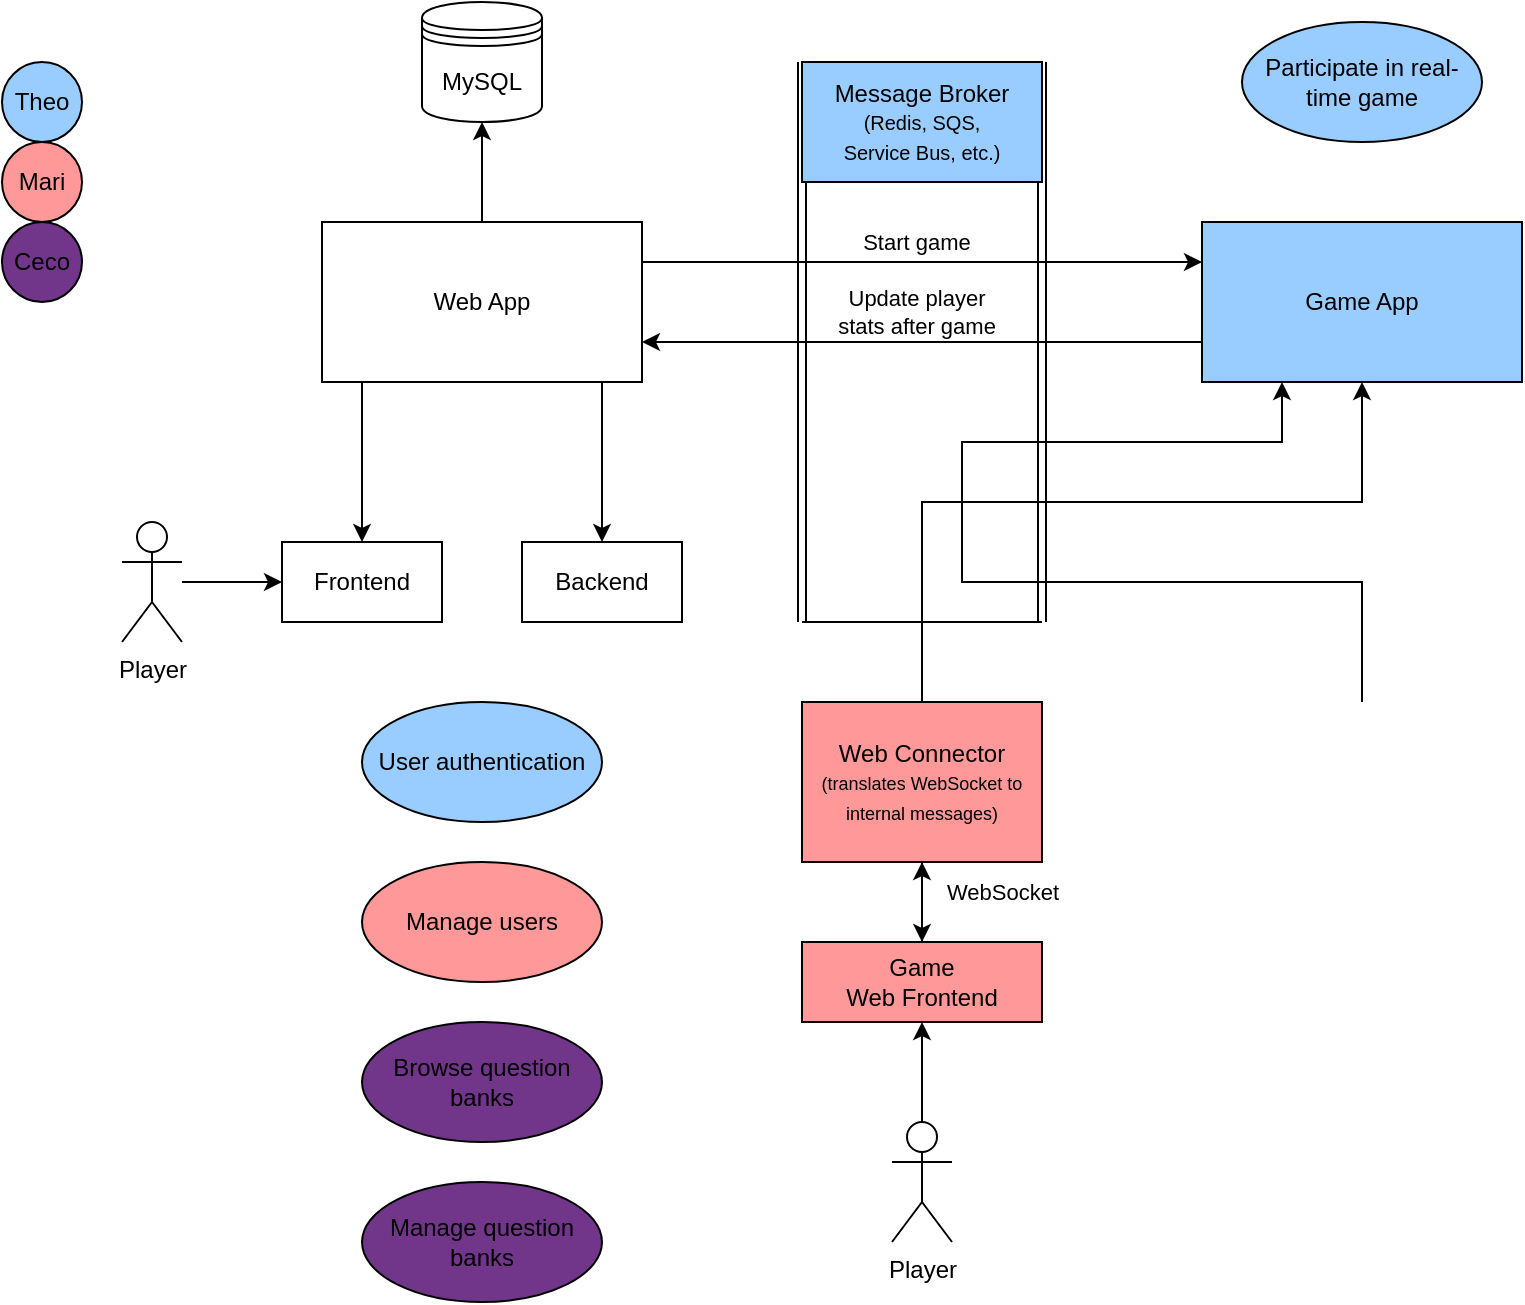 <mxfile version="23.1.2" type="device" pages="3">
  <diagram name="Architecture" id="CKOwGVDVk4OWQvsBjlr9">
    <mxGraphModel dx="1423" dy="630" grid="1" gridSize="10" guides="1" tooltips="1" connect="1" arrows="1" fold="1" page="1" pageScale="1" pageWidth="850" pageHeight="1100" math="0" shadow="0">
      <root>
        <mxCell id="0" />
        <mxCell id="1" parent="0" />
        <mxCell id="V2XP5RtjtoZQ21mpzTwn-7" style="edgeStyle=orthogonalEdgeStyle;rounded=0;orthogonalLoop=1;jettySize=auto;html=1;exitX=0.25;exitY=1;exitDx=0;exitDy=0;entryX=0.5;entryY=0;entryDx=0;entryDy=0;" parent="1" source="V2XP5RtjtoZQ21mpzTwn-3" target="V2XP5RtjtoZQ21mpzTwn-5" edge="1">
          <mxGeometry relative="1" as="geometry">
            <Array as="points">
              <mxPoint x="220" y="200" />
            </Array>
          </mxGeometry>
        </mxCell>
        <mxCell id="V2XP5RtjtoZQ21mpzTwn-8" style="edgeStyle=orthogonalEdgeStyle;rounded=0;orthogonalLoop=1;jettySize=auto;html=1;exitX=0.75;exitY=1;exitDx=0;exitDy=0;entryX=0.5;entryY=0;entryDx=0;entryDy=0;" parent="1" source="V2XP5RtjtoZQ21mpzTwn-3" target="V2XP5RtjtoZQ21mpzTwn-6" edge="1">
          <mxGeometry relative="1" as="geometry">
            <Array as="points">
              <mxPoint x="340" y="200" />
            </Array>
          </mxGeometry>
        </mxCell>
        <mxCell id="V2XP5RtjtoZQ21mpzTwn-10" style="edgeStyle=orthogonalEdgeStyle;rounded=0;orthogonalLoop=1;jettySize=auto;html=1;exitX=0.5;exitY=0;exitDx=0;exitDy=0;entryX=0.5;entryY=1;entryDx=0;entryDy=0;" parent="1" source="V2XP5RtjtoZQ21mpzTwn-3" target="V2XP5RtjtoZQ21mpzTwn-9" edge="1">
          <mxGeometry relative="1" as="geometry" />
        </mxCell>
        <mxCell id="V2XP5RtjtoZQ21mpzTwn-20" style="edgeStyle=orthogonalEdgeStyle;rounded=0;orthogonalLoop=1;jettySize=auto;html=1;exitX=1;exitY=0.25;exitDx=0;exitDy=0;entryX=0;entryY=0.25;entryDx=0;entryDy=0;" parent="1" source="V2XP5RtjtoZQ21mpzTwn-3" target="V2XP5RtjtoZQ21mpzTwn-4" edge="1">
          <mxGeometry relative="1" as="geometry" />
        </mxCell>
        <mxCell id="V2XP5RtjtoZQ21mpzTwn-22" value="Start game" style="edgeLabel;html=1;align=center;verticalAlign=middle;resizable=0;points=[];" parent="V2XP5RtjtoZQ21mpzTwn-20" vertex="1" connectable="0">
          <mxGeometry x="-0.189" relative="1" as="geometry">
            <mxPoint x="23" y="-10" as="offset" />
          </mxGeometry>
        </mxCell>
        <mxCell id="V2XP5RtjtoZQ21mpzTwn-3" value="Web App" style="rounded=0;whiteSpace=wrap;html=1;" parent="1" vertex="1">
          <mxGeometry x="200" y="120" width="160" height="80" as="geometry" />
        </mxCell>
        <mxCell id="V2XP5RtjtoZQ21mpzTwn-23" style="edgeStyle=orthogonalEdgeStyle;rounded=0;orthogonalLoop=1;jettySize=auto;html=1;exitX=0;exitY=0.75;exitDx=0;exitDy=0;entryX=1;entryY=0.75;entryDx=0;entryDy=0;" parent="1" source="V2XP5RtjtoZQ21mpzTwn-4" target="V2XP5RtjtoZQ21mpzTwn-3" edge="1">
          <mxGeometry relative="1" as="geometry" />
        </mxCell>
        <mxCell id="V2XP5RtjtoZQ21mpzTwn-24" value="Update player&lt;br&gt;stats after game" style="edgeLabel;html=1;align=center;verticalAlign=middle;resizable=0;points=[];" parent="V2XP5RtjtoZQ21mpzTwn-23" vertex="1" connectable="0">
          <mxGeometry x="0.133" y="-3" relative="1" as="geometry">
            <mxPoint x="15" y="-12" as="offset" />
          </mxGeometry>
        </mxCell>
        <mxCell id="V2XP5RtjtoZQ21mpzTwn-4" value="Game App" style="rounded=0;whiteSpace=wrap;html=1;fillColor=#99CCFF;" parent="1" vertex="1">
          <mxGeometry x="640" y="120" width="160" height="80" as="geometry" />
        </mxCell>
        <mxCell id="V2XP5RtjtoZQ21mpzTwn-5" value="Frontend" style="rounded=0;whiteSpace=wrap;html=1;" parent="1" vertex="1">
          <mxGeometry x="180" y="280" width="80" height="40" as="geometry" />
        </mxCell>
        <mxCell id="V2XP5RtjtoZQ21mpzTwn-6" value="Backend" style="rounded=0;whiteSpace=wrap;html=1;" parent="1" vertex="1">
          <mxGeometry x="300" y="280" width="80" height="40" as="geometry" />
        </mxCell>
        <mxCell id="V2XP5RtjtoZQ21mpzTwn-9" value="MySQL" style="shape=datastore;whiteSpace=wrap;html=1;" parent="1" vertex="1">
          <mxGeometry x="250" y="10" width="60" height="60" as="geometry" />
        </mxCell>
        <mxCell id="V2XP5RtjtoZQ21mpzTwn-11" value="User authentication" style="ellipse;whiteSpace=wrap;html=1;fillColor=#99CCFF;" parent="1" vertex="1">
          <mxGeometry x="220" y="360" width="120" height="60" as="geometry" />
        </mxCell>
        <mxCell id="V2XP5RtjtoZQ21mpzTwn-12" value="Manage users" style="ellipse;whiteSpace=wrap;html=1;fillColor=#FF9999;" parent="1" vertex="1">
          <mxGeometry x="220" y="440" width="120" height="60" as="geometry" />
        </mxCell>
        <mxCell id="V2XP5RtjtoZQ21mpzTwn-13" value="Manage question banks" style="ellipse;whiteSpace=wrap;html=1;fillColor=#71368A;" parent="1" vertex="1">
          <mxGeometry x="220" y="600" width="120" height="60" as="geometry" />
        </mxCell>
        <mxCell id="V2XP5RtjtoZQ21mpzTwn-14" value="Browse question banks" style="ellipse;whiteSpace=wrap;html=1;fillColor=#71368A;" parent="1" vertex="1">
          <mxGeometry x="220" y="520" width="120" height="60" as="geometry" />
        </mxCell>
        <mxCell id="V2XP5RtjtoZQ21mpzTwn-17" value="Participate in real-time game" style="ellipse;whiteSpace=wrap;html=1;fillColor=#99CCFF;" parent="1" vertex="1">
          <mxGeometry x="660" y="20" width="120" height="60" as="geometry" />
        </mxCell>
        <mxCell id="V2XP5RtjtoZQ21mpzTwn-25" value="" style="shape=link;html=1;rounded=0;" parent="1" edge="1">
          <mxGeometry width="100" relative="1" as="geometry">
            <mxPoint x="440" y="320" as="sourcePoint" />
            <mxPoint x="440" y="40" as="targetPoint" />
          </mxGeometry>
        </mxCell>
        <mxCell id="V2XP5RtjtoZQ21mpzTwn-26" value="" style="shape=link;html=1;rounded=0;" parent="1" edge="1">
          <mxGeometry width="100" relative="1" as="geometry">
            <mxPoint x="560" y="320" as="sourcePoint" />
            <mxPoint x="560" y="40" as="targetPoint" />
          </mxGeometry>
        </mxCell>
        <mxCell id="V2XP5RtjtoZQ21mpzTwn-27" value="Message Broker&lt;br&gt;&lt;font style=&quot;font-size: 10px;&quot;&gt;(Redis, SQS,&lt;br&gt;Service Bus, etc.)&lt;/font&gt;" style="rounded=0;whiteSpace=wrap;html=1;fillColor=#99CCFF;" parent="1" vertex="1">
          <mxGeometry x="440" y="40" width="120" height="60" as="geometry" />
        </mxCell>
        <mxCell id="V2XP5RtjtoZQ21mpzTwn-28" value="" style="endArrow=none;html=1;rounded=0;" parent="1" edge="1">
          <mxGeometry width="50" height="50" relative="1" as="geometry">
            <mxPoint x="440" y="320" as="sourcePoint" />
            <mxPoint x="560" y="320" as="targetPoint" />
          </mxGeometry>
        </mxCell>
        <mxCell id="V2XP5RtjtoZQ21mpzTwn-31" style="edgeStyle=orthogonalEdgeStyle;rounded=0;orthogonalLoop=1;jettySize=auto;html=1;exitX=0.5;exitY=0;exitDx=0;exitDy=0;entryX=0.5;entryY=1;entryDx=0;entryDy=0;" parent="1" source="V2XP5RtjtoZQ21mpzTwn-29" target="V2XP5RtjtoZQ21mpzTwn-30" edge="1">
          <mxGeometry relative="1" as="geometry" />
        </mxCell>
        <mxCell id="V2XP5RtjtoZQ21mpzTwn-29" value="Game&lt;br&gt;Web Frontend" style="rounded=0;whiteSpace=wrap;html=1;fillColor=#FF9999;" parent="1" vertex="1">
          <mxGeometry x="440" y="480" width="120" height="40" as="geometry" />
        </mxCell>
        <mxCell id="V2XP5RtjtoZQ21mpzTwn-32" style="edgeStyle=orthogonalEdgeStyle;rounded=0;orthogonalLoop=1;jettySize=auto;html=1;exitX=0.5;exitY=1;exitDx=0;exitDy=0;entryX=0.5;entryY=0;entryDx=0;entryDy=0;" parent="1" source="V2XP5RtjtoZQ21mpzTwn-30" target="V2XP5RtjtoZQ21mpzTwn-29" edge="1">
          <mxGeometry relative="1" as="geometry" />
        </mxCell>
        <mxCell id="V2XP5RtjtoZQ21mpzTwn-33" value="WebSocket" style="edgeLabel;html=1;align=center;verticalAlign=middle;resizable=0;points=[];" parent="V2XP5RtjtoZQ21mpzTwn-32" vertex="1" connectable="0">
          <mxGeometry x="0.233" y="2" relative="1" as="geometry">
            <mxPoint x="38" y="-10" as="offset" />
          </mxGeometry>
        </mxCell>
        <mxCell id="V2XP5RtjtoZQ21mpzTwn-34" style="edgeStyle=orthogonalEdgeStyle;rounded=0;orthogonalLoop=1;jettySize=auto;html=1;exitX=0.5;exitY=0;exitDx=0;exitDy=0;entryX=0.5;entryY=1;entryDx=0;entryDy=0;" parent="1" source="V2XP5RtjtoZQ21mpzTwn-30" target="V2XP5RtjtoZQ21mpzTwn-4" edge="1">
          <mxGeometry relative="1" as="geometry">
            <Array as="points">
              <mxPoint x="500" y="260" />
              <mxPoint x="720" y="260" />
            </Array>
          </mxGeometry>
        </mxCell>
        <mxCell id="V2XP5RtjtoZQ21mpzTwn-30" value="Web Connector&lt;br&gt;&lt;font style=&quot;font-size: 9px;&quot;&gt;(translates WebSocket to internal messages)&lt;/font&gt;" style="rounded=0;whiteSpace=wrap;html=1;fillColor=#FF9999;" parent="1" vertex="1">
          <mxGeometry x="440" y="360" width="120" height="80" as="geometry" />
        </mxCell>
        <mxCell id="V2XP5RtjtoZQ21mpzTwn-54" style="edgeStyle=orthogonalEdgeStyle;rounded=0;orthogonalLoop=1;jettySize=auto;html=1;exitX=0.5;exitY=0;exitDx=0;exitDy=0;entryX=0.25;entryY=1;entryDx=0;entryDy=0;" parent="1" target="V2XP5RtjtoZQ21mpzTwn-4" edge="1">
          <mxGeometry relative="1" as="geometry">
            <Array as="points">
              <mxPoint x="720" y="300" />
              <mxPoint x="520" y="300" />
              <mxPoint x="520" y="230" />
              <mxPoint x="680" y="230" />
            </Array>
            <mxPoint x="720" y="360" as="sourcePoint" />
          </mxGeometry>
        </mxCell>
        <mxCell id="V2XP5RtjtoZQ21mpzTwn-44" style="edgeStyle=orthogonalEdgeStyle;rounded=0;orthogonalLoop=1;jettySize=auto;html=1;entryX=0;entryY=0.5;entryDx=0;entryDy=0;" parent="1" source="V2XP5RtjtoZQ21mpzTwn-37" target="V2XP5RtjtoZQ21mpzTwn-5" edge="1">
          <mxGeometry relative="1" as="geometry" />
        </mxCell>
        <mxCell id="V2XP5RtjtoZQ21mpzTwn-37" value="Player" style="shape=umlActor;verticalLabelPosition=bottom;verticalAlign=top;html=1;outlineConnect=0;" parent="1" vertex="1">
          <mxGeometry x="100" y="270" width="30" height="60" as="geometry" />
        </mxCell>
        <mxCell id="V2XP5RtjtoZQ21mpzTwn-49" style="edgeStyle=orthogonalEdgeStyle;rounded=0;orthogonalLoop=1;jettySize=auto;html=1;entryX=0.5;entryY=1;entryDx=0;entryDy=0;" parent="1" source="V2XP5RtjtoZQ21mpzTwn-45" target="V2XP5RtjtoZQ21mpzTwn-29" edge="1">
          <mxGeometry relative="1" as="geometry" />
        </mxCell>
        <mxCell id="V2XP5RtjtoZQ21mpzTwn-45" value="Player" style="shape=umlActor;verticalLabelPosition=bottom;verticalAlign=top;html=1;outlineConnect=0;" parent="1" vertex="1">
          <mxGeometry x="485" y="570" width="30" height="60" as="geometry" />
        </mxCell>
        <mxCell id="iza-3mviySzvo1zXxwD4-1" value="Theo" style="ellipse;whiteSpace=wrap;html=1;aspect=fixed;fillColor=#99CCFF;" parent="1" vertex="1">
          <mxGeometry x="40" y="40" width="40" height="40" as="geometry" />
        </mxCell>
        <mxCell id="iza-3mviySzvo1zXxwD4-2" value="Mari" style="ellipse;whiteSpace=wrap;html=1;aspect=fixed;fillColor=#FF9999;" parent="1" vertex="1">
          <mxGeometry x="40" y="80" width="40" height="40" as="geometry" />
        </mxCell>
        <mxCell id="iza-3mviySzvo1zXxwD4-3" value="Ceco" style="ellipse;whiteSpace=wrap;html=1;aspect=fixed;fillColor=#71368A;" parent="1" vertex="1">
          <mxGeometry x="40" y="120" width="40" height="40" as="geometry" />
        </mxCell>
      </root>
    </mxGraphModel>
  </diagram>
  <diagram name="Architecture (Plain)" id="DcWm70zQJjJA3R4WxK5D">
    <mxGraphModel dx="1423" dy="630" grid="1" gridSize="10" guides="1" tooltips="1" connect="1" arrows="1" fold="1" page="1" pageScale="1" pageWidth="850" pageHeight="1100" math="0" shadow="0">
      <root>
        <mxCell id="gY20yJPELoPJgGHhR3iF-0" />
        <mxCell id="gY20yJPELoPJgGHhR3iF-1" parent="gY20yJPELoPJgGHhR3iF-0" />
        <mxCell id="gY20yJPELoPJgGHhR3iF-2" style="edgeStyle=orthogonalEdgeStyle;rounded=0;orthogonalLoop=1;jettySize=auto;html=1;exitX=0.25;exitY=1;exitDx=0;exitDy=0;entryX=0.5;entryY=0;entryDx=0;entryDy=0;" edge="1" parent="gY20yJPELoPJgGHhR3iF-1" target="gY20yJPELoPJgGHhR3iF-11">
          <mxGeometry relative="1" as="geometry">
            <Array as="points">
              <mxPoint x="180" y="200" />
            </Array>
            <mxPoint x="140" y="200" as="sourcePoint" />
          </mxGeometry>
        </mxCell>
        <mxCell id="gY20yJPELoPJgGHhR3iF-3" style="edgeStyle=orthogonalEdgeStyle;rounded=0;orthogonalLoop=1;jettySize=auto;html=1;exitX=0.75;exitY=1;exitDx=0;exitDy=0;entryX=0.5;entryY=0;entryDx=0;entryDy=0;" edge="1" parent="gY20yJPELoPJgGHhR3iF-1" target="gY20yJPELoPJgGHhR3iF-12">
          <mxGeometry relative="1" as="geometry">
            <Array as="points">
              <mxPoint x="300" y="200" />
            </Array>
            <mxPoint x="260" y="200" as="sourcePoint" />
          </mxGeometry>
        </mxCell>
        <mxCell id="gY20yJPELoPJgGHhR3iF-4" style="edgeStyle=orthogonalEdgeStyle;rounded=0;orthogonalLoop=1;jettySize=auto;html=1;exitX=0.5;exitY=0;exitDx=0;exitDy=0;entryX=0.5;entryY=1;entryDx=0;entryDy=0;" edge="1" parent="gY20yJPELoPJgGHhR3iF-1" source="gY20yJPELoPJgGHhR3iF-7" target="gY20yJPELoPJgGHhR3iF-13">
          <mxGeometry relative="1" as="geometry" />
        </mxCell>
        <mxCell id="gY20yJPELoPJgGHhR3iF-5" style="edgeStyle=orthogonalEdgeStyle;rounded=0;orthogonalLoop=1;jettySize=auto;html=1;exitX=1;exitY=0.25;exitDx=0;exitDy=0;entryX=0;entryY=0.25;entryDx=0;entryDy=0;" edge="1" parent="gY20yJPELoPJgGHhR3iF-1" source="gY20yJPELoPJgGHhR3iF-7" target="gY20yJPELoPJgGHhR3iF-10">
          <mxGeometry relative="1" as="geometry">
            <Array as="points">
              <mxPoint x="490" y="125" />
              <mxPoint x="490" y="140" />
            </Array>
          </mxGeometry>
        </mxCell>
        <mxCell id="gY20yJPELoPJgGHhR3iF-6" value="Start game" style="edgeLabel;html=1;align=center;verticalAlign=middle;resizable=0;points=[];" vertex="1" connectable="0" parent="gY20yJPELoPJgGHhR3iF-5">
          <mxGeometry x="-0.189" relative="1" as="geometry">
            <mxPoint x="23" y="-10" as="offset" />
          </mxGeometry>
        </mxCell>
        <mxCell id="gY20yJPELoPJgGHhR3iF-7" value="&amp;nbsp; Web App" style="rounded=0;whiteSpace=wrap;html=1;align=left;" vertex="1" parent="gY20yJPELoPJgGHhR3iF-1">
          <mxGeometry x="120" y="100" width="240" height="100" as="geometry" />
        </mxCell>
        <mxCell id="gY20yJPELoPJgGHhR3iF-8" style="edgeStyle=orthogonalEdgeStyle;rounded=0;orthogonalLoop=1;jettySize=auto;html=1;exitX=0;exitY=0.75;exitDx=0;exitDy=0;entryX=1;entryY=0.5;entryDx=0;entryDy=0;" edge="1" parent="gY20yJPELoPJgGHhR3iF-1" source="gY20yJPELoPJgGHhR3iF-10" target="gY20yJPELoPJgGHhR3iF-7">
          <mxGeometry relative="1" as="geometry">
            <Array as="points">
              <mxPoint x="490" y="180" />
              <mxPoint x="490" y="150" />
            </Array>
          </mxGeometry>
        </mxCell>
        <mxCell id="gY20yJPELoPJgGHhR3iF-9" value="Update player&lt;br&gt;stats after game" style="edgeLabel;html=1;align=center;verticalAlign=middle;resizable=0;points=[];" vertex="1" connectable="0" parent="gY20yJPELoPJgGHhR3iF-8">
          <mxGeometry x="0.133" y="-3" relative="1" as="geometry">
            <mxPoint x="27" y="53" as="offset" />
          </mxGeometry>
        </mxCell>
        <mxCell id="gY20yJPELoPJgGHhR3iF-10" value="Game App" style="rounded=0;whiteSpace=wrap;html=1;fillColor=default;" vertex="1" parent="gY20yJPELoPJgGHhR3iF-1">
          <mxGeometry x="590" y="120" width="160" height="80" as="geometry" />
        </mxCell>
        <mxCell id="gY20yJPELoPJgGHhR3iF-11" value="Frontend" style="rounded=0;whiteSpace=wrap;html=1;" vertex="1" parent="gY20yJPELoPJgGHhR3iF-1">
          <mxGeometry x="140" y="250" width="80" height="40" as="geometry" />
        </mxCell>
        <mxCell id="gY20yJPELoPJgGHhR3iF-12" value="Backend" style="rounded=0;whiteSpace=wrap;html=1;" vertex="1" parent="gY20yJPELoPJgGHhR3iF-1">
          <mxGeometry x="260" y="250" width="80" height="40" as="geometry" />
        </mxCell>
        <mxCell id="gY20yJPELoPJgGHhR3iF-13" value="MySQL" style="shape=datastore;whiteSpace=wrap;html=1;" vertex="1" parent="gY20yJPELoPJgGHhR3iF-1">
          <mxGeometry x="210" width="60" height="60" as="geometry" />
        </mxCell>
        <mxCell id="gY20yJPELoPJgGHhR3iF-14" value="User authentication" style="ellipse;whiteSpace=wrap;html=1;fillColor=default;" vertex="1" parent="gY20yJPELoPJgGHhR3iF-1">
          <mxGeometry x="120" y="320" width="120" height="60" as="geometry" />
        </mxCell>
        <mxCell id="gY20yJPELoPJgGHhR3iF-15" value="Manage users" style="ellipse;whiteSpace=wrap;html=1;fillColor=default;" vertex="1" parent="gY20yJPELoPJgGHhR3iF-1">
          <mxGeometry x="120" y="400" width="120" height="60" as="geometry" />
        </mxCell>
        <mxCell id="gY20yJPELoPJgGHhR3iF-16" value="Manage question banks" style="ellipse;whiteSpace=wrap;html=1;fillColor=default;" vertex="1" parent="gY20yJPELoPJgGHhR3iF-1">
          <mxGeometry x="120" y="560" width="120" height="60" as="geometry" />
        </mxCell>
        <mxCell id="gY20yJPELoPJgGHhR3iF-17" value="Browse question banks" style="ellipse;whiteSpace=wrap;html=1;fillColor=default;" vertex="1" parent="gY20yJPELoPJgGHhR3iF-1">
          <mxGeometry x="120" y="480" width="120" height="60" as="geometry" />
        </mxCell>
        <mxCell id="gY20yJPELoPJgGHhR3iF-18" value="Participate in real-time game" style="ellipse;whiteSpace=wrap;html=1;fillColor=default;" vertex="1" parent="gY20yJPELoPJgGHhR3iF-1">
          <mxGeometry x="620" y="40" width="120" height="60" as="geometry" />
        </mxCell>
        <mxCell id="gY20yJPELoPJgGHhR3iF-19" value="" style="shape=link;html=1;rounded=0;" edge="1" parent="gY20yJPELoPJgGHhR3iF-1">
          <mxGeometry width="100" relative="1" as="geometry">
            <mxPoint x="440" y="300" as="sourcePoint" />
            <mxPoint x="440" y="20" as="targetPoint" />
          </mxGeometry>
        </mxCell>
        <mxCell id="gY20yJPELoPJgGHhR3iF-20" value="" style="shape=link;html=1;rounded=0;" edge="1" parent="gY20yJPELoPJgGHhR3iF-1">
          <mxGeometry width="100" relative="1" as="geometry">
            <mxPoint x="560" y="300" as="sourcePoint" />
            <mxPoint x="560" y="20" as="targetPoint" />
          </mxGeometry>
        </mxCell>
        <mxCell id="gY20yJPELoPJgGHhR3iF-21" value="Message Broker&lt;br&gt;&lt;font style=&quot;font-size: 10px;&quot;&gt;(Redis, SQS,&lt;br&gt;Service Bus, etc.)&lt;/font&gt;" style="rounded=0;whiteSpace=wrap;html=1;fillColor=default;" vertex="1" parent="gY20yJPELoPJgGHhR3iF-1">
          <mxGeometry x="440" y="20" width="120" height="60" as="geometry" />
        </mxCell>
        <mxCell id="gY20yJPELoPJgGHhR3iF-22" value="" style="endArrow=none;html=1;rounded=0;" edge="1" parent="gY20yJPELoPJgGHhR3iF-1">
          <mxGeometry width="50" height="50" relative="1" as="geometry">
            <mxPoint x="440" y="300" as="sourcePoint" />
            <mxPoint x="560" y="300" as="targetPoint" />
          </mxGeometry>
        </mxCell>
        <mxCell id="gY20yJPELoPJgGHhR3iF-27" style="edgeStyle=orthogonalEdgeStyle;rounded=0;orthogonalLoop=1;jettySize=auto;html=1;entryX=0.5;entryY=1;entryDx=0;entryDy=0;exitX=1;exitY=0.75;exitDx=0;exitDy=0;" edge="1" parent="gY20yJPELoPJgGHhR3iF-1" source="gY20yJPELoPJgGHhR3iF-28" target="gY20yJPELoPJgGHhR3iF-10">
          <mxGeometry relative="1" as="geometry">
            <Array as="points">
              <mxPoint x="400" y="170" />
              <mxPoint x="400" y="260" />
              <mxPoint x="670" y="260" />
            </Array>
            <mxPoint x="400" y="180" as="sourcePoint" />
          </mxGeometry>
        </mxCell>
        <mxCell id="gY20yJPELoPJgGHhR3iF-28" value="Web Connector&lt;br&gt;&lt;font style=&quot;font-size: 9px;&quot;&gt;(translates WebSocket to internal messages)&lt;/font&gt;" style="rounded=0;whiteSpace=wrap;html=1;fillColor=default;" vertex="1" parent="gY20yJPELoPJgGHhR3iF-1">
          <mxGeometry x="230" y="110" width="120" height="80" as="geometry" />
        </mxCell>
        <mxCell id="gY20yJPELoPJgGHhR3iF-30" style="edgeStyle=orthogonalEdgeStyle;rounded=0;orthogonalLoop=1;jettySize=auto;html=1;entryX=0;entryY=0.5;entryDx=0;entryDy=0;" edge="1" parent="gY20yJPELoPJgGHhR3iF-1" source="gY20yJPELoPJgGHhR3iF-31" target="gY20yJPELoPJgGHhR3iF-11">
          <mxGeometry relative="1" as="geometry" />
        </mxCell>
        <mxCell id="gY20yJPELoPJgGHhR3iF-31" value="Player" style="shape=umlActor;verticalLabelPosition=bottom;verticalAlign=top;html=1;outlineConnect=0;" vertex="1" parent="gY20yJPELoPJgGHhR3iF-1">
          <mxGeometry x="60" y="240" width="30" height="60" as="geometry" />
        </mxCell>
      </root>
    </mxGraphModel>
  </diagram>
  <diagram id="DVlU43qrFAG9CoHX97Bi" name="State Chart">
    <mxGraphModel dx="981" dy="434" grid="1" gridSize="10" guides="1" tooltips="1" connect="1" arrows="1" fold="1" page="1" pageScale="1" pageWidth="850" pageHeight="1100" math="0" shadow="0">
      <root>
        <mxCell id="0" />
        <mxCell id="1" parent="0" />
        <mxCell id="FZ6YAjT_iZpK0p9eLZ_Y-1" value="" style="ellipse;html=1;shape=startState;fillColor=#000000;strokeColor=#000000;" vertex="1" parent="1">
          <mxGeometry x="50" y="85" width="30" height="30" as="geometry" />
        </mxCell>
        <mxCell id="FZ6YAjT_iZpK0p9eLZ_Y-2" value="" style="edgeStyle=orthogonalEdgeStyle;html=1;verticalAlign=bottom;endArrow=open;endSize=8;strokeColor=#000000;rounded=0;entryX=0;entryY=0.5;entryDx=0;entryDy=0;" edge="1" source="FZ6YAjT_iZpK0p9eLZ_Y-1" parent="1" target="FZ6YAjT_iZpK0p9eLZ_Y-3">
          <mxGeometry relative="1" as="geometry">
            <mxPoint x="160" y="150" as="targetPoint" />
          </mxGeometry>
        </mxCell>
        <mxCell id="FZ6YAjT_iZpK0p9eLZ_Y-9" value="new_game" style="edgeLabel;html=1;align=center;verticalAlign=middle;resizable=0;points=[];" vertex="1" connectable="0" parent="FZ6YAjT_iZpK0p9eLZ_Y-2">
          <mxGeometry x="-0.05" y="-2" relative="1" as="geometry">
            <mxPoint y="-12" as="offset" />
          </mxGeometry>
        </mxCell>
        <mxCell id="FZ6YAjT_iZpK0p9eLZ_Y-10" style="edgeStyle=orthogonalEdgeStyle;rounded=0;orthogonalLoop=1;jettySize=auto;html=1;exitX=1;exitY=0.5;exitDx=0;exitDy=0;entryX=0;entryY=0.5;entryDx=0;entryDy=0;" edge="1" parent="1" source="FZ6YAjT_iZpK0p9eLZ_Y-3" target="FZ6YAjT_iZpK0p9eLZ_Y-8">
          <mxGeometry relative="1" as="geometry" />
        </mxCell>
        <mxCell id="FZ6YAjT_iZpK0p9eLZ_Y-11" value="start_game" style="edgeLabel;html=1;align=center;verticalAlign=middle;resizable=0;points=[];" vertex="1" connectable="0" parent="FZ6YAjT_iZpK0p9eLZ_Y-10">
          <mxGeometry x="-0.136" y="-2" relative="1" as="geometry">
            <mxPoint x="6" y="-12" as="offset" />
          </mxGeometry>
        </mxCell>
        <mxCell id="FZ6YAjT_iZpK0p9eLZ_Y-3" value="Lobby" style="rounded=1;whiteSpace=wrap;html=1;" vertex="1" parent="1">
          <mxGeometry x="160" y="80" width="120" height="40" as="geometry" />
        </mxCell>
        <mxCell id="FZ6YAjT_iZpK0p9eLZ_Y-6" style="edgeStyle=orthogonalEdgeStyle;rounded=0;orthogonalLoop=1;jettySize=auto;html=1;exitX=0.25;exitY=1;exitDx=0;exitDy=0;entryX=0.75;entryY=1;entryDx=0;entryDy=0;" edge="1" parent="1" source="FZ6YAjT_iZpK0p9eLZ_Y-3" target="FZ6YAjT_iZpK0p9eLZ_Y-3">
          <mxGeometry relative="1" as="geometry">
            <Array as="points">
              <mxPoint x="190" y="150" />
              <mxPoint x="250" y="150" />
            </Array>
          </mxGeometry>
        </mxCell>
        <mxCell id="FZ6YAjT_iZpK0p9eLZ_Y-7" value="join_game" style="edgeLabel;html=1;align=center;verticalAlign=middle;resizable=0;points=[];" vertex="1" connectable="0" parent="FZ6YAjT_iZpK0p9eLZ_Y-6">
          <mxGeometry x="-0.305" relative="1" as="geometry">
            <mxPoint x="17" y="10" as="offset" />
          </mxGeometry>
        </mxCell>
        <mxCell id="FZ6YAjT_iZpK0p9eLZ_Y-16" style="edgeStyle=orthogonalEdgeStyle;rounded=0;orthogonalLoop=1;jettySize=auto;html=1;exitX=1;exitY=0.5;exitDx=0;exitDy=0;entryX=0;entryY=0.5;entryDx=0;entryDy=0;" edge="1" parent="1" source="FZ6YAjT_iZpK0p9eLZ_Y-8" target="FZ6YAjT_iZpK0p9eLZ_Y-15">
          <mxGeometry relative="1" as="geometry" />
        </mxCell>
        <mxCell id="FZ6YAjT_iZpK0p9eLZ_Y-17" value="answer_question&lt;br&gt;(after all players&lt;br&gt;have answered)" style="edgeLabel;html=1;align=center;verticalAlign=middle;resizable=0;points=[];" vertex="1" connectable="0" parent="FZ6YAjT_iZpK0p9eLZ_Y-16">
          <mxGeometry x="-0.125" relative="1" as="geometry">
            <mxPoint x="4" y="-24" as="offset" />
          </mxGeometry>
        </mxCell>
        <mxCell id="FZ6YAjT_iZpK0p9eLZ_Y-8" value="Question" style="rounded=1;whiteSpace=wrap;html=1;" vertex="1" parent="1">
          <mxGeometry x="360" y="80" width="120" height="40" as="geometry" />
        </mxCell>
        <mxCell id="FZ6YAjT_iZpK0p9eLZ_Y-13" style="edgeStyle=orthogonalEdgeStyle;rounded=0;orthogonalLoop=1;jettySize=auto;html=1;exitX=0.25;exitY=0;exitDx=0;exitDy=0;entryX=0.75;entryY=0;entryDx=0;entryDy=0;" edge="1" parent="1" source="FZ6YAjT_iZpK0p9eLZ_Y-8" target="FZ6YAjT_iZpK0p9eLZ_Y-8">
          <mxGeometry relative="1" as="geometry">
            <Array as="points">
              <mxPoint x="390" y="50" />
              <mxPoint x="450" y="50" />
            </Array>
          </mxGeometry>
        </mxCell>
        <mxCell id="FZ6YAjT_iZpK0p9eLZ_Y-14" value="use_lifeline" style="edgeLabel;html=1;align=center;verticalAlign=middle;resizable=0;points=[];" vertex="1" connectable="0" parent="FZ6YAjT_iZpK0p9eLZ_Y-13">
          <mxGeometry x="0.224" y="2" relative="1" as="geometry">
            <mxPoint x="-13" y="-8" as="offset" />
          </mxGeometry>
        </mxCell>
        <mxCell id="FZ6YAjT_iZpK0p9eLZ_Y-21" style="edgeStyle=orthogonalEdgeStyle;rounded=0;orthogonalLoop=1;jettySize=auto;html=1;exitX=0.25;exitY=1;exitDx=0;exitDy=0;entryX=0.5;entryY=1;entryDx=0;entryDy=0;" edge="1" parent="1" source="FZ6YAjT_iZpK0p9eLZ_Y-15" target="FZ6YAjT_iZpK0p9eLZ_Y-8">
          <mxGeometry relative="1" as="geometry">
            <Array as="points">
              <mxPoint x="630" y="160" />
              <mxPoint x="420" y="160" />
            </Array>
          </mxGeometry>
        </mxCell>
        <mxCell id="FZ6YAjT_iZpK0p9eLZ_Y-24" style="edgeStyle=orthogonalEdgeStyle;rounded=0;orthogonalLoop=1;jettySize=auto;html=1;exitX=0.75;exitY=1;exitDx=0;exitDy=0;entryX=0.75;entryY=0;entryDx=0;entryDy=0;" edge="1" parent="1" source="FZ6YAjT_iZpK0p9eLZ_Y-15" target="FZ6YAjT_iZpK0p9eLZ_Y-23">
          <mxGeometry relative="1" as="geometry" />
        </mxCell>
        <mxCell id="FZ6YAjT_iZpK0p9eLZ_Y-27" style="edgeStyle=orthogonalEdgeStyle;rounded=0;orthogonalLoop=1;jettySize=auto;html=1;exitX=0.75;exitY=1;exitDx=0;exitDy=0;entryX=0;entryY=0.5;entryDx=0;entryDy=0;" edge="1" parent="1" source="FZ6YAjT_iZpK0p9eLZ_Y-15" target="FZ6YAjT_iZpK0p9eLZ_Y-26">
          <mxGeometry relative="1" as="geometry" />
        </mxCell>
        <mxCell id="FZ6YAjT_iZpK0p9eLZ_Y-28" value="player_scores" style="edgeLabel;html=1;align=center;verticalAlign=middle;resizable=0;points=[];" vertex="1" connectable="0" parent="FZ6YAjT_iZpK0p9eLZ_Y-27">
          <mxGeometry x="0.235" y="3" relative="1" as="geometry">
            <mxPoint x="12" y="-8" as="offset" />
          </mxGeometry>
        </mxCell>
        <mxCell id="FZ6YAjT_iZpK0p9eLZ_Y-15" value="Leaderboard" style="rounded=1;whiteSpace=wrap;html=1;" vertex="1" parent="1">
          <mxGeometry x="600" y="80" width="120" height="40" as="geometry" />
        </mxCell>
        <mxCell id="FZ6YAjT_iZpK0p9eLZ_Y-23" value="Results" style="rounded=1;whiteSpace=wrap;html=1;" vertex="1" parent="1">
          <mxGeometry x="600" y="240" width="120" height="40" as="geometry" />
        </mxCell>
        <mxCell id="FZ6YAjT_iZpK0p9eLZ_Y-25" value="continue&lt;br&gt;(after all players have sent)" style="edgeLabel;html=1;align=center;verticalAlign=middle;resizable=0;points=[];" vertex="1" connectable="0" parent="1">
          <mxGeometry x="660.001" y="140" as="geometry" />
        </mxCell>
        <mxCell id="FZ6YAjT_iZpK0p9eLZ_Y-26" value="" style="ellipse;html=1;shape=endState;fillColor=#000000;strokeColor=#000000;" vertex="1" parent="1">
          <mxGeometry x="800" y="180" width="30" height="30" as="geometry" />
        </mxCell>
        <mxCell id="FZ6YAjT_iZpK0p9eLZ_Y-30" value="&lt;div&gt;&amp;gt;&lt;/div&gt;&lt;div&gt;&lt;br&gt;&lt;/div&gt;&lt;div&gt;new_game&lt;/div&gt;&lt;div&gt;&lt;br&gt;&lt;/div&gt;&lt;div&gt;join_game&lt;/div&gt;&lt;div&gt;&lt;br&gt;&lt;/div&gt;&lt;div&gt;start_game&lt;/div&gt;&lt;div&gt;&lt;br&gt;&lt;/div&gt;&lt;div&gt;get_game_state&lt;/div&gt;&lt;div&gt;&lt;br&gt;&lt;/div&gt;&lt;div&gt;answer_question&lt;/div&gt;&lt;div&gt;&lt;br&gt;&lt;/div&gt;&lt;div&gt;use_lifeline&lt;/div&gt;&lt;div&gt;&lt;br&gt;&lt;/div&gt;&lt;div&gt;&amp;lt;&lt;/div&gt;&lt;div&gt;&lt;br&gt;&lt;/div&gt;&lt;div&gt;game_state&lt;/div&gt;&lt;div&gt;- state id (incremental)&lt;/div&gt;&lt;div&gt;- question:&lt;/div&gt;&lt;div&gt;&amp;nbsp; - last used lifelines&lt;/div&gt;&lt;div&gt;- leaderboard:&lt;/div&gt;&lt;div&gt;&amp;nbsp; - what the question just now was&lt;/div&gt;&lt;div&gt;&amp;nbsp; - which answer was right&lt;/div&gt;&lt;div&gt;&amp;nbsp; - who got what&lt;/div&gt;&lt;div&gt;&amp;nbsp; - what the current scores are&lt;/div&gt;&lt;div&gt;&lt;br&gt;&lt;/div&gt;&lt;div&gt;remove_answers (proxy filters to only send to given player)&lt;/div&gt;&lt;div&gt;- for fiftyfifty&lt;/div&gt;" style="text;html=1;align=left;verticalAlign=middle;resizable=0;points=[];autosize=1;strokeColor=none;fillColor=none;" vertex="1" parent="1">
          <mxGeometry x="40" y="200" width="340" height="420" as="geometry" />
        </mxCell>
      </root>
    </mxGraphModel>
  </diagram>
</mxfile>
